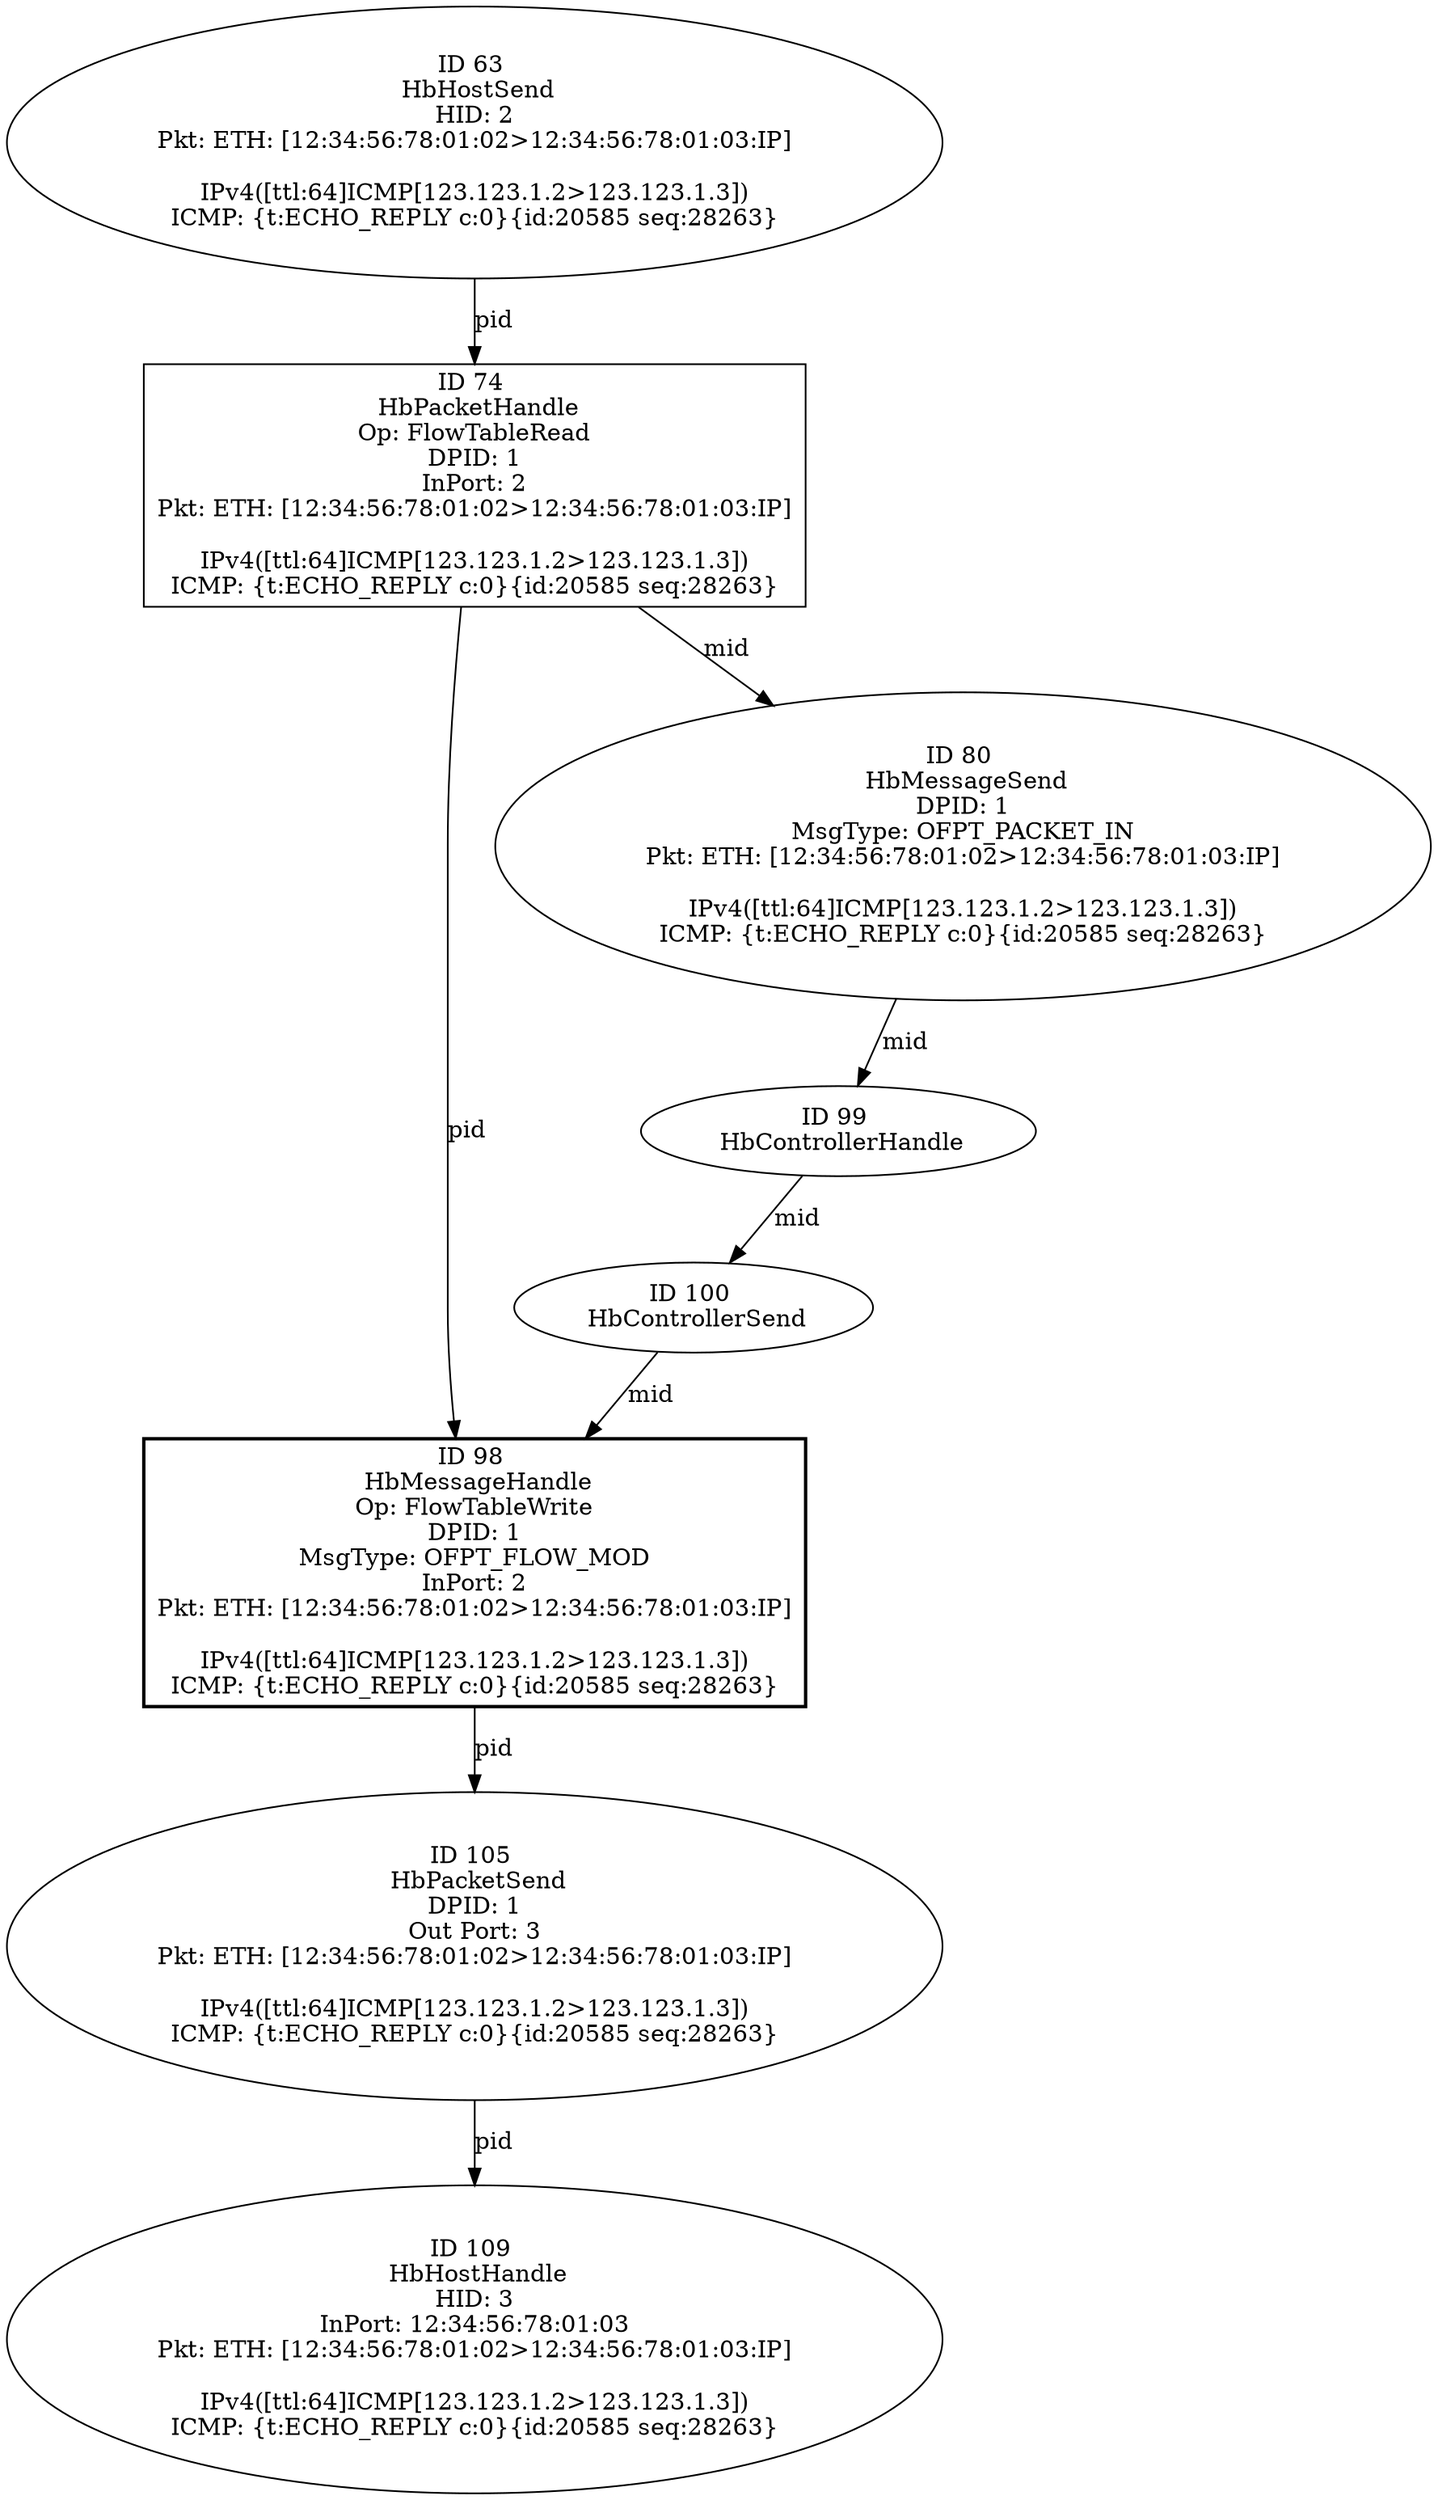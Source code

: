 strict digraph G {
98 [shape=box, style=bold, event=<HbMessageHandle, eid: 98>, label="ID 98 
 HbMessageHandle
Op: FlowTableWrite
DPID: 1
MsgType: OFPT_FLOW_MOD
InPort: 2
Pkt: ETH: [12:34:56:78:01:02>12:34:56:78:01:03:IP]

IPv4([ttl:64]ICMP[123.123.1.2>123.123.1.3])
ICMP: {t:ECHO_REPLY c:0}{id:20585 seq:28263}"];
99 [shape=oval, event=<HbControllerHandle, eid: 99>, label="ID 99 
 HbControllerHandle"];
100 [shape=oval, event=<HbControllerSend, eid: 100>, label="ID 100 
 HbControllerSend"];
105 [shape=oval, event=<HbPacketSend, eid: 105>, label="ID 105 
 HbPacketSend
DPID: 1
Out Port: 3
Pkt: ETH: [12:34:56:78:01:02>12:34:56:78:01:03:IP]

IPv4([ttl:64]ICMP[123.123.1.2>123.123.1.3])
ICMP: {t:ECHO_REPLY c:0}{id:20585 seq:28263}"];
74 [shape=box, event=<HbPacketHandle, eid: 74>, label="ID 74 
 HbPacketHandle
Op: FlowTableRead
DPID: 1
InPort: 2
Pkt: ETH: [12:34:56:78:01:02>12:34:56:78:01:03:IP]

IPv4([ttl:64]ICMP[123.123.1.2>123.123.1.3])
ICMP: {t:ECHO_REPLY c:0}{id:20585 seq:28263}"];
109 [shape=oval, event=<HbHostHandle, eid: 109>, label="ID 109 
 HbHostHandle
HID: 3
InPort: 12:34:56:78:01:03
Pkt: ETH: [12:34:56:78:01:02>12:34:56:78:01:03:IP]

IPv4([ttl:64]ICMP[123.123.1.2>123.123.1.3])
ICMP: {t:ECHO_REPLY c:0}{id:20585 seq:28263}"];
80 [shape=oval, event=<HbMessageSend, eid: 80>, label="ID 80 
 HbMessageSend
DPID: 1
MsgType: OFPT_PACKET_IN
Pkt: ETH: [12:34:56:78:01:02>12:34:56:78:01:03:IP]

IPv4([ttl:64]ICMP[123.123.1.2>123.123.1.3])
ICMP: {t:ECHO_REPLY c:0}{id:20585 seq:28263}"];
63 [shape=oval, event=<HbHostSend, eid: 63>, label="ID 63 
 HbHostSend
HID: 2
Pkt: ETH: [12:34:56:78:01:02>12:34:56:78:01:03:IP]

IPv4([ttl:64]ICMP[123.123.1.2>123.123.1.3])
ICMP: {t:ECHO_REPLY c:0}{id:20585 seq:28263}"];
98 -> 105  [rel=pid, label=pid];
99 -> 100  [rel=mid, label=mid];
100 -> 98  [rel=mid, label=mid];
105 -> 109  [rel=pid, label=pid];
74 -> 80  [rel=mid, label=mid];
74 -> 98  [rel=pid, label=pid];
80 -> 99  [rel=mid, label=mid];
63 -> 74  [rel=pid, label=pid];
}
